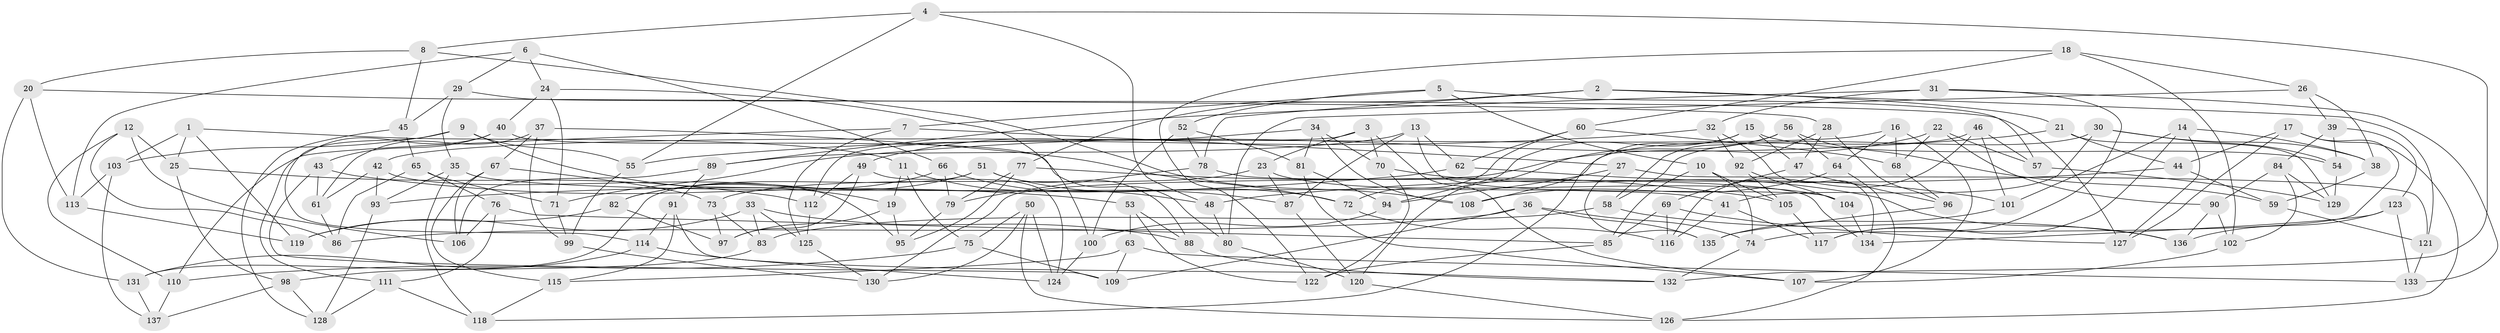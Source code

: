 // coarse degree distribution, {9: 0.020618556701030927, 4: 0.865979381443299, 11: 0.041237113402061855, 7: 0.020618556701030927, 8: 0.010309278350515464, 12: 0.020618556701030927, 3: 0.020618556701030927}
// Generated by graph-tools (version 1.1) at 2025/54/03/04/25 22:54:05]
// undirected, 137 vertices, 274 edges
graph export_dot {
  node [color=gray90,style=filled];
  1;
  2;
  3;
  4;
  5;
  6;
  7;
  8;
  9;
  10;
  11;
  12;
  13;
  14;
  15;
  16;
  17;
  18;
  19;
  20;
  21;
  22;
  23;
  24;
  25;
  26;
  27;
  28;
  29;
  30;
  31;
  32;
  33;
  34;
  35;
  36;
  37;
  38;
  39;
  40;
  41;
  42;
  43;
  44;
  45;
  46;
  47;
  48;
  49;
  50;
  51;
  52;
  53;
  54;
  55;
  56;
  57;
  58;
  59;
  60;
  61;
  62;
  63;
  64;
  65;
  66;
  67;
  68;
  69;
  70;
  71;
  72;
  73;
  74;
  75;
  76;
  77;
  78;
  79;
  80;
  81;
  82;
  83;
  84;
  85;
  86;
  87;
  88;
  89;
  90;
  91;
  92;
  93;
  94;
  95;
  96;
  97;
  98;
  99;
  100;
  101;
  102;
  103;
  104;
  105;
  106;
  107;
  108;
  109;
  110;
  111;
  112;
  113;
  114;
  115;
  116;
  117;
  118;
  119;
  120;
  121;
  122;
  123;
  124;
  125;
  126;
  127;
  128;
  129;
  130;
  131;
  132;
  133;
  134;
  135;
  136;
  137;
  1 -- 25;
  1 -- 11;
  1 -- 103;
  1 -- 119;
  2 -- 21;
  2 -- 121;
  2 -- 77;
  2 -- 78;
  3 -- 23;
  3 -- 112;
  3 -- 70;
  3 -- 107;
  4 -- 8;
  4 -- 55;
  4 -- 132;
  4 -- 48;
  5 -- 10;
  5 -- 52;
  5 -- 7;
  5 -- 57;
  6 -- 24;
  6 -- 113;
  6 -- 29;
  6 -- 66;
  7 -- 27;
  7 -- 125;
  7 -- 110;
  8 -- 45;
  8 -- 108;
  8 -- 20;
  9 -- 103;
  9 -- 55;
  9 -- 114;
  9 -- 19;
  10 -- 85;
  10 -- 105;
  10 -- 74;
  11 -- 19;
  11 -- 48;
  11 -- 75;
  12 -- 110;
  12 -- 106;
  12 -- 25;
  12 -- 86;
  13 -- 87;
  13 -- 89;
  13 -- 62;
  13 -- 104;
  14 -- 127;
  14 -- 38;
  14 -- 101;
  14 -- 117;
  15 -- 94;
  15 -- 54;
  15 -- 47;
  15 -- 118;
  16 -- 42;
  16 -- 107;
  16 -- 68;
  16 -- 64;
  17 -- 74;
  17 -- 44;
  17 -- 126;
  17 -- 127;
  18 -- 102;
  18 -- 60;
  18 -- 122;
  18 -- 26;
  19 -- 95;
  19 -- 97;
  20 -- 28;
  20 -- 113;
  20 -- 131;
  21 -- 71;
  21 -- 44;
  21 -- 129;
  22 -- 130;
  22 -- 68;
  22 -- 57;
  22 -- 90;
  23 -- 104;
  23 -- 73;
  23 -- 87;
  24 -- 100;
  24 -- 71;
  24 -- 40;
  25 -- 112;
  25 -- 98;
  26 -- 80;
  26 -- 38;
  26 -- 39;
  27 -- 135;
  27 -- 94;
  27 -- 121;
  28 -- 47;
  28 -- 96;
  28 -- 92;
  29 -- 35;
  29 -- 127;
  29 -- 45;
  30 -- 41;
  30 -- 58;
  30 -- 54;
  30 -- 38;
  31 -- 117;
  31 -- 32;
  31 -- 89;
  31 -- 133;
  32 -- 134;
  32 -- 55;
  32 -- 92;
  33 -- 88;
  33 -- 83;
  33 -- 119;
  33 -- 125;
  34 -- 81;
  34 -- 108;
  34 -- 49;
  34 -- 70;
  35 -- 41;
  35 -- 93;
  35 -- 118;
  36 -- 86;
  36 -- 135;
  36 -- 74;
  36 -- 109;
  37 -- 72;
  37 -- 61;
  37 -- 99;
  37 -- 67;
  38 -- 59;
  39 -- 84;
  39 -- 123;
  39 -- 54;
  40 -- 111;
  40 -- 43;
  40 -- 80;
  41 -- 117;
  41 -- 116;
  42 -- 93;
  42 -- 95;
  42 -- 61;
  43 -- 109;
  43 -- 53;
  43 -- 61;
  44 -- 59;
  44 -- 48;
  45 -- 128;
  45 -- 65;
  46 -- 116;
  46 -- 108;
  46 -- 101;
  46 -- 57;
  47 -- 69;
  47 -- 96;
  48 -- 80;
  49 -- 124;
  49 -- 112;
  49 -- 97;
  50 -- 75;
  50 -- 126;
  50 -- 130;
  50 -- 124;
  51 -- 131;
  51 -- 88;
  51 -- 72;
  51 -- 82;
  52 -- 81;
  52 -- 78;
  52 -- 100;
  53 -- 122;
  53 -- 88;
  53 -- 63;
  54 -- 129;
  55 -- 99;
  56 -- 59;
  56 -- 58;
  56 -- 120;
  56 -- 64;
  57 -- 129;
  58 -- 83;
  58 -- 136;
  59 -- 121;
  60 -- 68;
  60 -- 72;
  60 -- 62;
  61 -- 86;
  62 -- 101;
  62 -- 93;
  63 -- 109;
  63 -- 115;
  63 -- 133;
  64 -- 108;
  64 -- 126;
  65 -- 71;
  65 -- 86;
  65 -- 76;
  66 -- 79;
  66 -- 82;
  66 -- 87;
  67 -- 106;
  67 -- 73;
  67 -- 115;
  68 -- 96;
  69 -- 116;
  69 -- 127;
  69 -- 85;
  70 -- 122;
  70 -- 136;
  71 -- 99;
  72 -- 116;
  73 -- 83;
  73 -- 97;
  74 -- 132;
  75 -- 110;
  75 -- 109;
  76 -- 111;
  76 -- 106;
  76 -- 85;
  77 -- 105;
  77 -- 79;
  77 -- 95;
  78 -- 134;
  78 -- 79;
  79 -- 95;
  80 -- 120;
  81 -- 94;
  81 -- 107;
  82 -- 119;
  82 -- 97;
  83 -- 98;
  84 -- 102;
  84 -- 90;
  84 -- 129;
  85 -- 122;
  87 -- 120;
  88 -- 132;
  89 -- 91;
  89 -- 106;
  90 -- 102;
  90 -- 136;
  91 -- 132;
  91 -- 115;
  91 -- 114;
  92 -- 105;
  92 -- 104;
  93 -- 128;
  94 -- 100;
  96 -- 135;
  98 -- 128;
  98 -- 137;
  99 -- 130;
  100 -- 124;
  101 -- 135;
  102 -- 107;
  103 -- 137;
  103 -- 113;
  104 -- 134;
  105 -- 117;
  110 -- 137;
  111 -- 128;
  111 -- 118;
  112 -- 125;
  113 -- 119;
  114 -- 124;
  114 -- 131;
  115 -- 118;
  120 -- 126;
  121 -- 133;
  123 -- 134;
  123 -- 136;
  123 -- 133;
  125 -- 130;
  131 -- 137;
}
